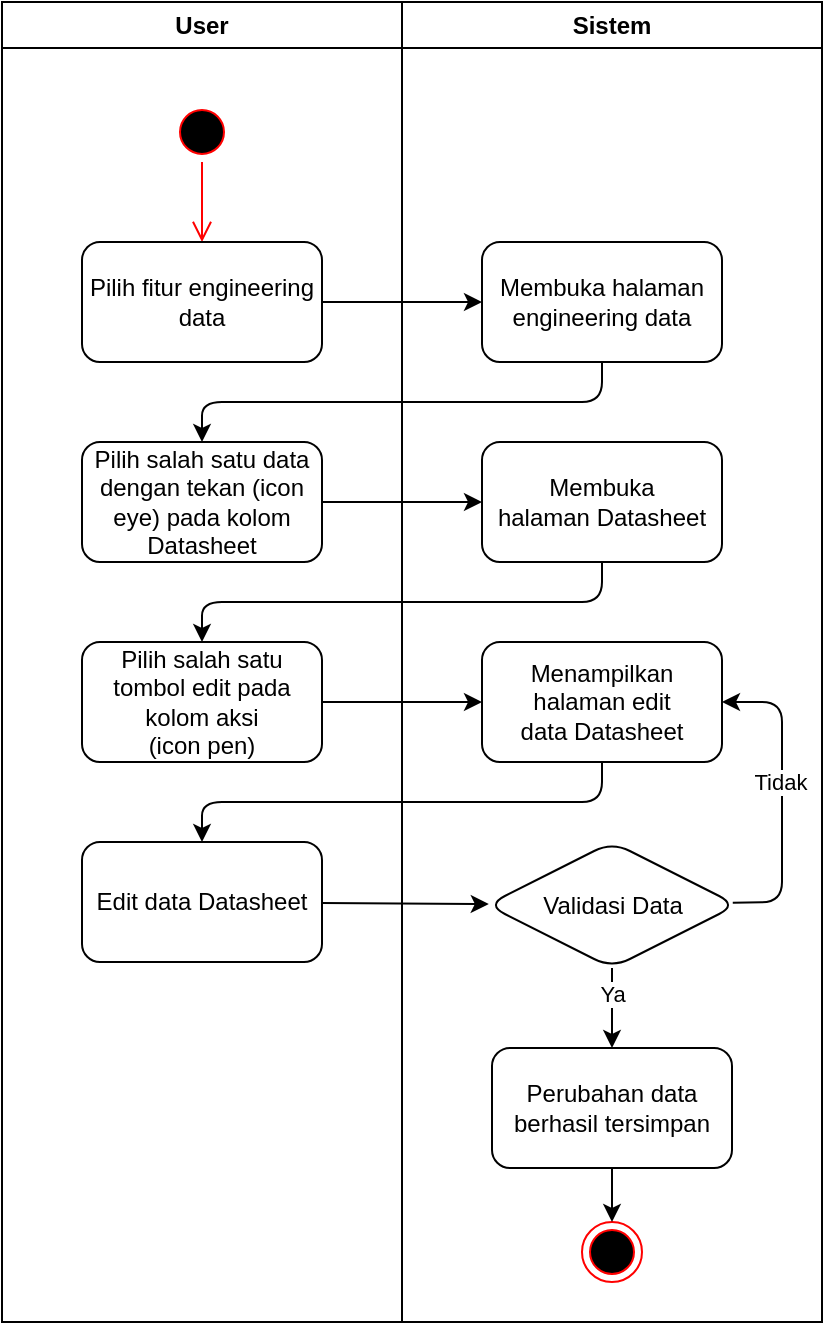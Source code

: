 <mxfile>
    <diagram id="1Ff9mfmAARS5NwdKJDbR" name="Page-1">
        <mxGraphModel dx="794" dy="329" grid="1" gridSize="10" guides="1" tooltips="1" connect="1" arrows="1" fold="1" page="1" pageScale="1" pageWidth="850" pageHeight="1100" math="0" shadow="0">
            <root>
                <mxCell id="0"/>
                <mxCell id="1" parent="0"/>
                <mxCell id="3" value="User" style="swimlane;whiteSpace=wrap;html=1;" vertex="1" parent="1">
                    <mxGeometry x="80" y="80" width="200" height="660" as="geometry"/>
                </mxCell>
                <mxCell id="4" value="" style="ellipse;html=1;shape=startState;fillColor=#000000;strokeColor=#ff0000;" vertex="1" parent="3">
                    <mxGeometry x="85" y="50" width="30" height="30" as="geometry"/>
                </mxCell>
                <mxCell id="5" value="" style="edgeStyle=orthogonalEdgeStyle;html=1;verticalAlign=bottom;endArrow=open;endSize=8;strokeColor=#ff0000;entryX=0.5;entryY=0;entryDx=0;entryDy=0;" edge="1" parent="3" source="4" target="6">
                    <mxGeometry relative="1" as="geometry">
                        <mxPoint x="100" y="140" as="targetPoint"/>
                    </mxGeometry>
                </mxCell>
                <mxCell id="6" value="Pilih fitur engineering data" style="rounded=1;whiteSpace=wrap;html=1;" vertex="1" parent="3">
                    <mxGeometry x="40" y="120" width="120" height="60" as="geometry"/>
                </mxCell>
                <mxCell id="7" value="Pilih salah satu data dengan tekan (icon eye) pada kolom Datasheet" style="whiteSpace=wrap;html=1;rounded=1;" vertex="1" parent="3">
                    <mxGeometry x="40" y="220" width="120" height="60" as="geometry"/>
                </mxCell>
                <mxCell id="8" value="&lt;span style=&quot;color: rgb(0, 0, 0);&quot;&gt;Pilih salah satu tombol edit pada kolom aksi&lt;/span&gt;&lt;div&gt;(icon pen)&lt;/div&gt;" style="whiteSpace=wrap;html=1;rounded=1;" vertex="1" parent="3">
                    <mxGeometry x="40" y="320" width="120" height="60" as="geometry"/>
                </mxCell>
                <mxCell id="9" value="Edit data&amp;nbsp;&lt;span style=&quot;color: rgb(0, 0, 0);&quot;&gt;Datasheet&lt;/span&gt;" style="whiteSpace=wrap;html=1;rounded=1;" vertex="1" parent="3">
                    <mxGeometry x="40" y="420" width="120" height="60" as="geometry"/>
                </mxCell>
                <mxCell id="10" value="Sistem" style="swimlane;whiteSpace=wrap;html=1;startSize=23;" vertex="1" parent="1">
                    <mxGeometry x="280" y="80" width="210" height="660" as="geometry"/>
                </mxCell>
                <mxCell id="11" value="Membuka halaman engineering data" style="rounded=1;whiteSpace=wrap;html=1;" vertex="1" parent="10">
                    <mxGeometry x="40" y="120" width="120" height="60" as="geometry"/>
                </mxCell>
                <mxCell id="12" value="Membuka halaman&amp;nbsp;&lt;span style=&quot;color: rgb(0, 0, 0);&quot;&gt;Datasheet&lt;/span&gt;" style="whiteSpace=wrap;html=1;rounded=1;" vertex="1" parent="10">
                    <mxGeometry x="40" y="220" width="120" height="60" as="geometry"/>
                </mxCell>
                <mxCell id="13" value="Menampilkan halaman edit data&amp;nbsp;&lt;span style=&quot;color: rgb(0, 0, 0);&quot;&gt;Datasheet&lt;/span&gt;" style="whiteSpace=wrap;html=1;rounded=1;" vertex="1" parent="10">
                    <mxGeometry x="40" y="320" width="120" height="60" as="geometry"/>
                </mxCell>
                <mxCell id="14" value="" style="edgeStyle=none;html=1;" edge="1" parent="10" source="18" target="19">
                    <mxGeometry relative="1" as="geometry"/>
                </mxCell>
                <mxCell id="15" value="Ya" style="edgeLabel;html=1;align=center;verticalAlign=middle;resizable=0;points=[];" vertex="1" connectable="0" parent="14">
                    <mxGeometry x="-0.367" relative="1" as="geometry">
                        <mxPoint as="offset"/>
                    </mxGeometry>
                </mxCell>
                <mxCell id="16" style="edgeStyle=none;html=1;entryX=1;entryY=0.5;entryDx=0;entryDy=0;" edge="1" parent="10" source="18" target="13">
                    <mxGeometry relative="1" as="geometry">
                        <Array as="points">
                            <mxPoint x="190" y="450"/>
                            <mxPoint x="190" y="350"/>
                        </Array>
                    </mxGeometry>
                </mxCell>
                <mxCell id="17" value="Tidak" style="edgeLabel;html=1;align=center;verticalAlign=middle;resizable=0;points=[];" vertex="1" connectable="0" parent="16">
                    <mxGeometry x="0.091" y="1" relative="1" as="geometry">
                        <mxPoint as="offset"/>
                    </mxGeometry>
                </mxCell>
                <mxCell id="18" value="Validasi Data" style="rhombus;whiteSpace=wrap;html=1;rounded=1;" vertex="1" parent="10">
                    <mxGeometry x="42.5" y="420" width="125" height="63" as="geometry"/>
                </mxCell>
                <mxCell id="19" value="Perubahan data berhasil tersimpan" style="whiteSpace=wrap;html=1;rounded=1;" vertex="1" parent="10">
                    <mxGeometry x="45" y="523" width="120" height="60" as="geometry"/>
                </mxCell>
                <mxCell id="20" value="" style="edgeStyle=none;html=1;" edge="1" parent="1" source="6" target="11">
                    <mxGeometry relative="1" as="geometry"/>
                </mxCell>
                <mxCell id="21" value="" style="edgeStyle=none;html=1;entryX=0.5;entryY=0;entryDx=0;entryDy=0;exitX=0.5;exitY=1;exitDx=0;exitDy=0;" edge="1" parent="1" source="11" target="7">
                    <mxGeometry relative="1" as="geometry">
                        <Array as="points">
                            <mxPoint x="380" y="280"/>
                            <mxPoint x="180" y="280"/>
                        </Array>
                    </mxGeometry>
                </mxCell>
                <mxCell id="22" value="" style="edgeStyle=none;html=1;" edge="1" parent="1" source="7" target="12">
                    <mxGeometry relative="1" as="geometry"/>
                </mxCell>
                <mxCell id="23" value="" style="edgeStyle=none;html=1;entryX=0.5;entryY=0;entryDx=0;entryDy=0;" edge="1" parent="1" source="12" target="8">
                    <mxGeometry relative="1" as="geometry">
                        <mxPoint x="380" y="400" as="targetPoint"/>
                        <Array as="points">
                            <mxPoint x="380" y="380"/>
                            <mxPoint x="180" y="380"/>
                        </Array>
                    </mxGeometry>
                </mxCell>
                <mxCell id="24" value="" style="edgeStyle=none;html=1;" edge="1" parent="1" source="8" target="13">
                    <mxGeometry relative="1" as="geometry"/>
                </mxCell>
                <mxCell id="25" value="" style="edgeStyle=none;html=1;exitX=0.5;exitY=1;exitDx=0;exitDy=0;entryX=0.5;entryY=0;entryDx=0;entryDy=0;" edge="1" parent="1" source="13" target="9">
                    <mxGeometry relative="1" as="geometry">
                        <Array as="points">
                            <mxPoint x="380" y="480"/>
                            <mxPoint x="180" y="480"/>
                        </Array>
                    </mxGeometry>
                </mxCell>
                <mxCell id="26" value="" style="edgeStyle=none;html=1;" edge="1" parent="1" source="9" target="18">
                    <mxGeometry relative="1" as="geometry"/>
                </mxCell>
                <mxCell id="27" value="" style="ellipse;html=1;shape=endState;fillColor=#000000;strokeColor=#ff0000;" vertex="1" parent="1">
                    <mxGeometry x="370" y="690" width="30" height="30" as="geometry"/>
                </mxCell>
                <mxCell id="28" value="" style="edgeStyle=none;html=1;" edge="1" parent="1" source="19" target="27">
                    <mxGeometry relative="1" as="geometry"/>
                </mxCell>
            </root>
        </mxGraphModel>
    </diagram>
</mxfile>